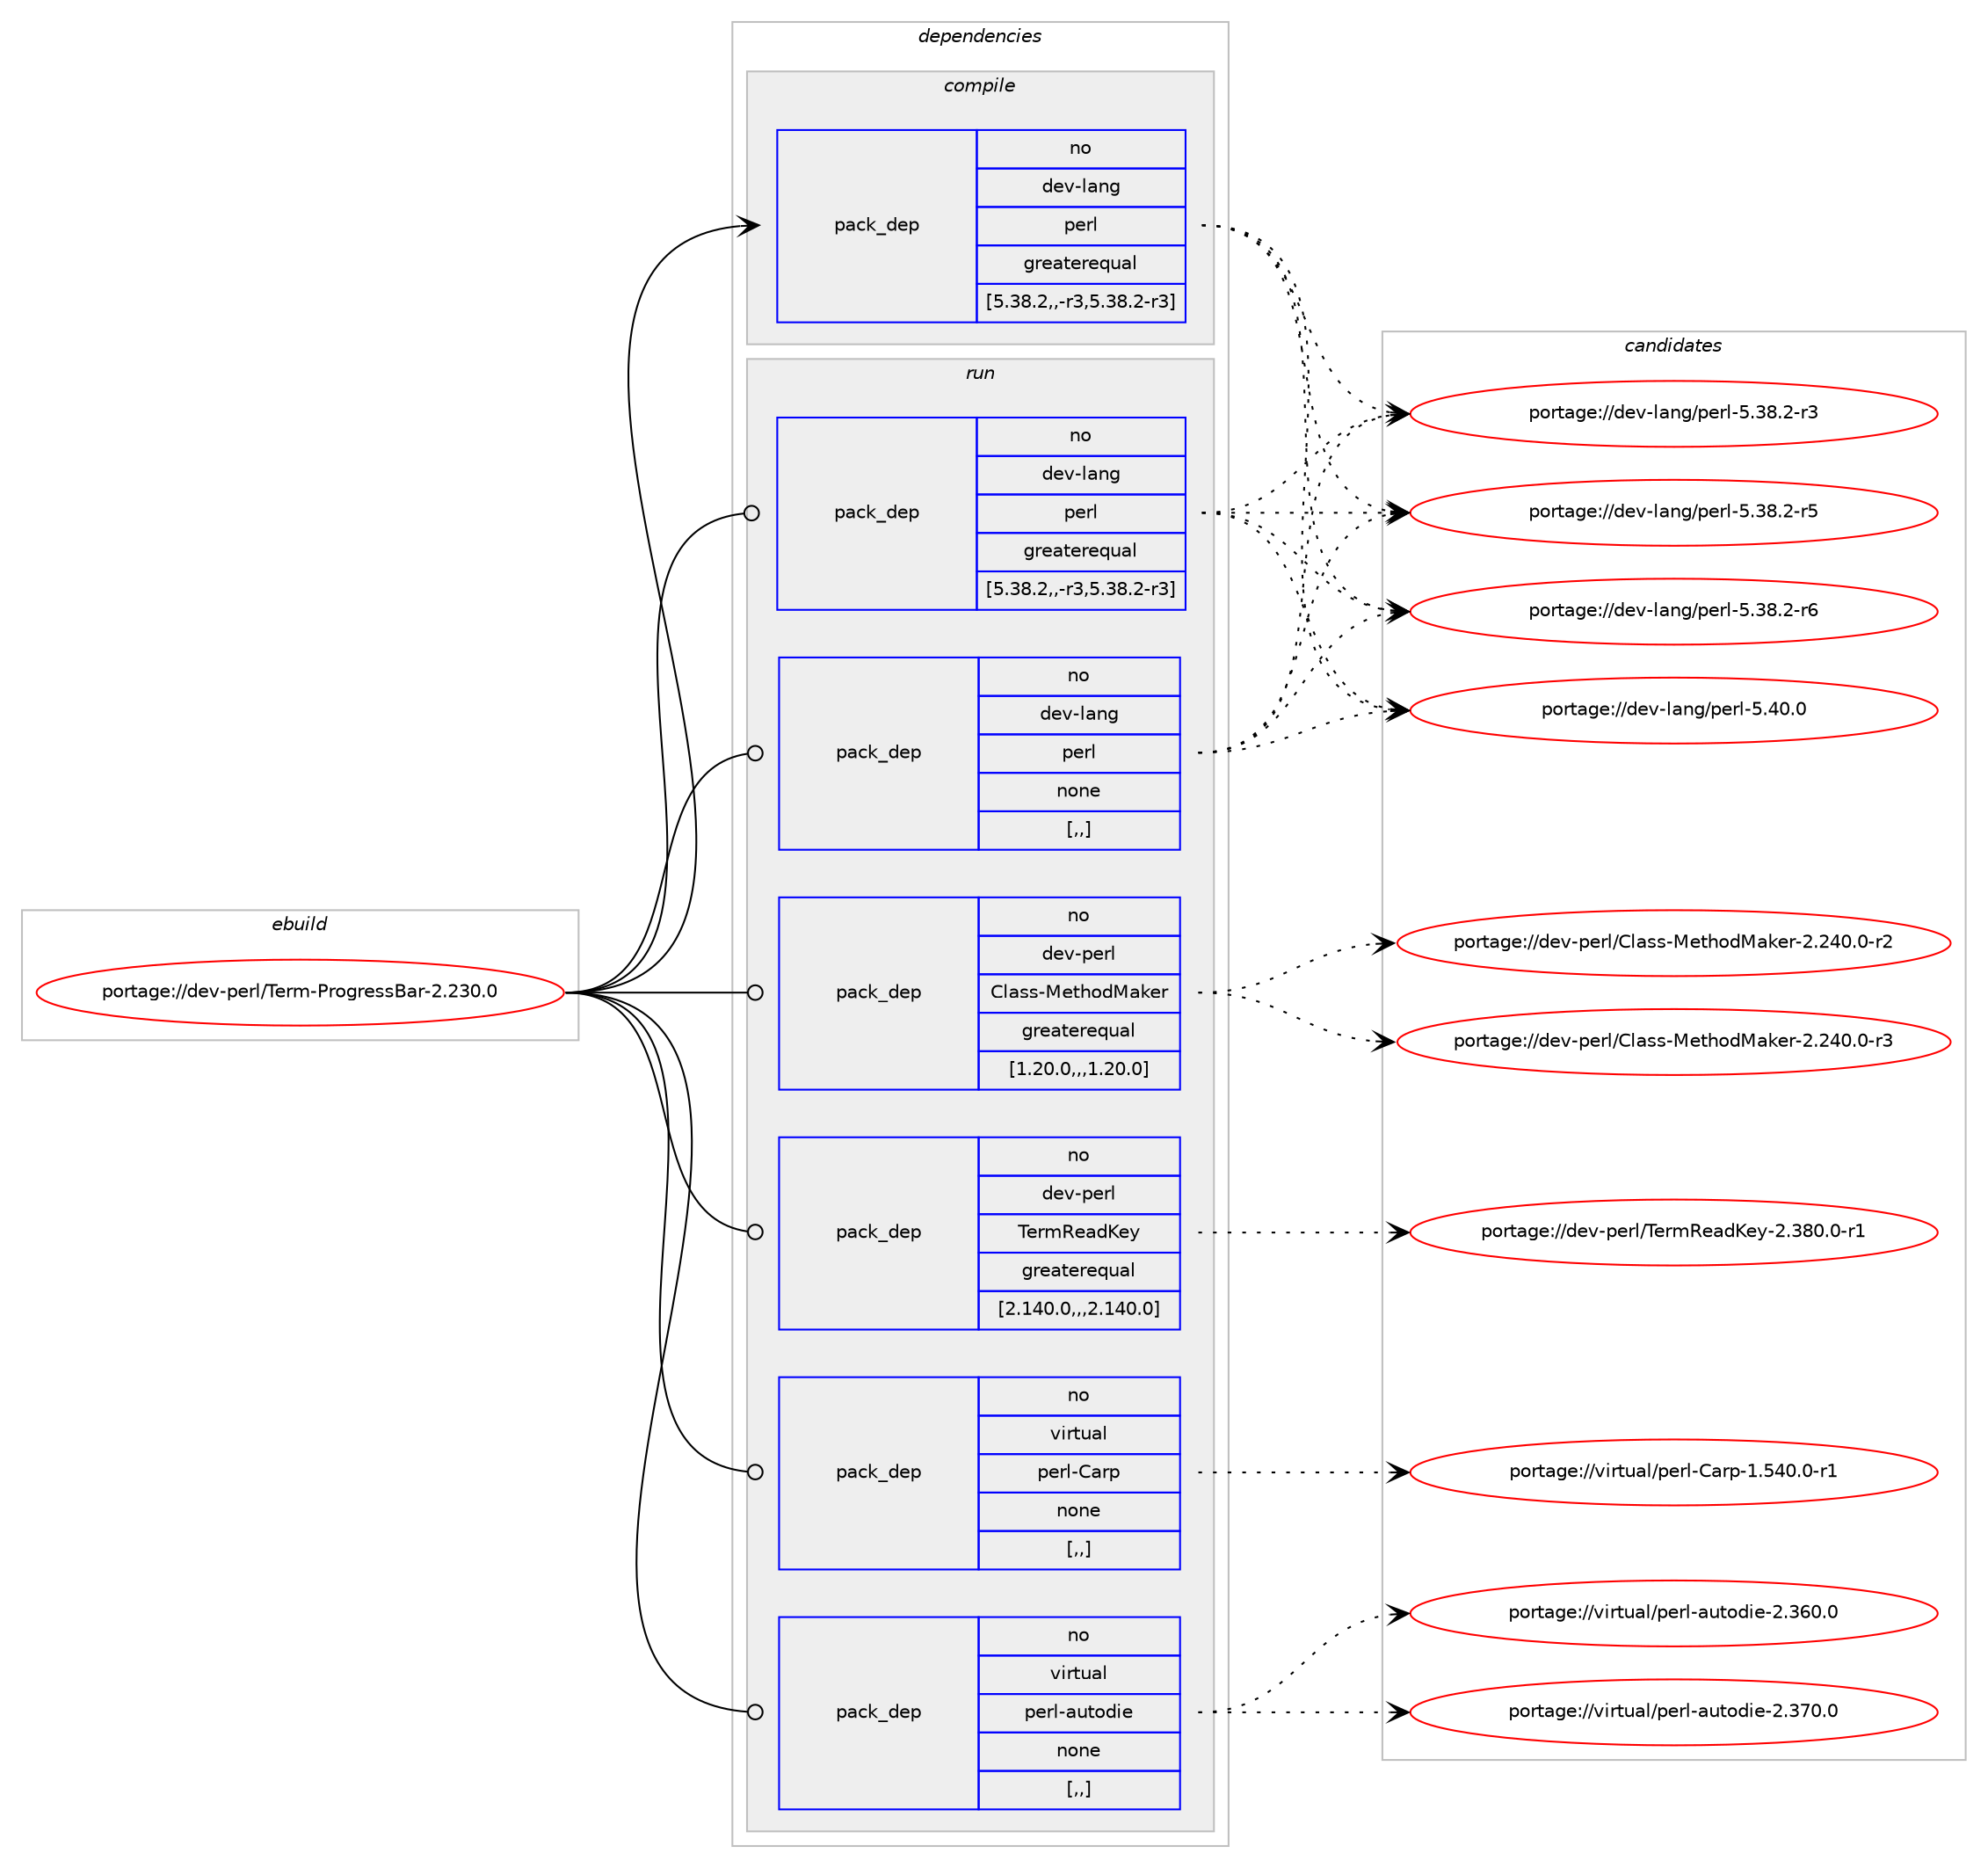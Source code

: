 digraph prolog {

# *************
# Graph options
# *************

newrank=true;
concentrate=true;
compound=true;
graph [rankdir=LR,fontname=Helvetica,fontsize=10,ranksep=1.5];#, ranksep=2.5, nodesep=0.2];
edge  [arrowhead=vee];
node  [fontname=Helvetica,fontsize=10];

# **********
# The ebuild
# **********

subgraph cluster_leftcol {
color=gray;
rank=same;
label=<<i>ebuild</i>>;
id [label="portage://dev-perl/Term-ProgressBar-2.230.0", color=red, width=4, href="../dev-perl/Term-ProgressBar-2.230.0.svg"];
}

# ****************
# The dependencies
# ****************

subgraph cluster_midcol {
color=gray;
label=<<i>dependencies</i>>;
subgraph cluster_compile {
fillcolor="#eeeeee";
style=filled;
label=<<i>compile</i>>;
subgraph pack103352 {
dependency133701 [label=<<TABLE BORDER="0" CELLBORDER="1" CELLSPACING="0" CELLPADDING="4" WIDTH="220"><TR><TD ROWSPAN="6" CELLPADDING="30">pack_dep</TD></TR><TR><TD WIDTH="110">no</TD></TR><TR><TD>dev-lang</TD></TR><TR><TD>perl</TD></TR><TR><TD>greaterequal</TD></TR><TR><TD>[5.38.2,,-r3,5.38.2-r3]</TD></TR></TABLE>>, shape=none, color=blue];
}
id:e -> dependency133701:w [weight=20,style="solid",arrowhead="vee"];
}
subgraph cluster_compileandrun {
fillcolor="#eeeeee";
style=filled;
label=<<i>compile and run</i>>;
}
subgraph cluster_run {
fillcolor="#eeeeee";
style=filled;
label=<<i>run</i>>;
subgraph pack103353 {
dependency133702 [label=<<TABLE BORDER="0" CELLBORDER="1" CELLSPACING="0" CELLPADDING="4" WIDTH="220"><TR><TD ROWSPAN="6" CELLPADDING="30">pack_dep</TD></TR><TR><TD WIDTH="110">no</TD></TR><TR><TD>dev-lang</TD></TR><TR><TD>perl</TD></TR><TR><TD>greaterequal</TD></TR><TR><TD>[5.38.2,,-r3,5.38.2-r3]</TD></TR></TABLE>>, shape=none, color=blue];
}
id:e -> dependency133702:w [weight=20,style="solid",arrowhead="odot"];
subgraph pack103354 {
dependency133703 [label=<<TABLE BORDER="0" CELLBORDER="1" CELLSPACING="0" CELLPADDING="4" WIDTH="220"><TR><TD ROWSPAN="6" CELLPADDING="30">pack_dep</TD></TR><TR><TD WIDTH="110">no</TD></TR><TR><TD>dev-lang</TD></TR><TR><TD>perl</TD></TR><TR><TD>none</TD></TR><TR><TD>[,,]</TD></TR></TABLE>>, shape=none, color=blue];
}
id:e -> dependency133703:w [weight=20,style="solid",arrowhead="odot"];
subgraph pack103355 {
dependency133704 [label=<<TABLE BORDER="0" CELLBORDER="1" CELLSPACING="0" CELLPADDING="4" WIDTH="220"><TR><TD ROWSPAN="6" CELLPADDING="30">pack_dep</TD></TR><TR><TD WIDTH="110">no</TD></TR><TR><TD>dev-perl</TD></TR><TR><TD>Class-MethodMaker</TD></TR><TR><TD>greaterequal</TD></TR><TR><TD>[1.20.0,,,1.20.0]</TD></TR></TABLE>>, shape=none, color=blue];
}
id:e -> dependency133704:w [weight=20,style="solid",arrowhead="odot"];
subgraph pack103356 {
dependency133705 [label=<<TABLE BORDER="0" CELLBORDER="1" CELLSPACING="0" CELLPADDING="4" WIDTH="220"><TR><TD ROWSPAN="6" CELLPADDING="30">pack_dep</TD></TR><TR><TD WIDTH="110">no</TD></TR><TR><TD>dev-perl</TD></TR><TR><TD>TermReadKey</TD></TR><TR><TD>greaterequal</TD></TR><TR><TD>[2.140.0,,,2.140.0]</TD></TR></TABLE>>, shape=none, color=blue];
}
id:e -> dependency133705:w [weight=20,style="solid",arrowhead="odot"];
subgraph pack103357 {
dependency133706 [label=<<TABLE BORDER="0" CELLBORDER="1" CELLSPACING="0" CELLPADDING="4" WIDTH="220"><TR><TD ROWSPAN="6" CELLPADDING="30">pack_dep</TD></TR><TR><TD WIDTH="110">no</TD></TR><TR><TD>virtual</TD></TR><TR><TD>perl-Carp</TD></TR><TR><TD>none</TD></TR><TR><TD>[,,]</TD></TR></TABLE>>, shape=none, color=blue];
}
id:e -> dependency133706:w [weight=20,style="solid",arrowhead="odot"];
subgraph pack103358 {
dependency133707 [label=<<TABLE BORDER="0" CELLBORDER="1" CELLSPACING="0" CELLPADDING="4" WIDTH="220"><TR><TD ROWSPAN="6" CELLPADDING="30">pack_dep</TD></TR><TR><TD WIDTH="110">no</TD></TR><TR><TD>virtual</TD></TR><TR><TD>perl-autodie</TD></TR><TR><TD>none</TD></TR><TR><TD>[,,]</TD></TR></TABLE>>, shape=none, color=blue];
}
id:e -> dependency133707:w [weight=20,style="solid",arrowhead="odot"];
}
}

# **************
# The candidates
# **************

subgraph cluster_choices {
rank=same;
color=gray;
label=<<i>candidates</i>>;

subgraph choice103352 {
color=black;
nodesep=1;
choice100101118451089711010347112101114108455346515646504511451 [label="portage://dev-lang/perl-5.38.2-r3", color=red, width=4,href="../dev-lang/perl-5.38.2-r3.svg"];
choice100101118451089711010347112101114108455346515646504511453 [label="portage://dev-lang/perl-5.38.2-r5", color=red, width=4,href="../dev-lang/perl-5.38.2-r5.svg"];
choice100101118451089711010347112101114108455346515646504511454 [label="portage://dev-lang/perl-5.38.2-r6", color=red, width=4,href="../dev-lang/perl-5.38.2-r6.svg"];
choice10010111845108971101034711210111410845534652484648 [label="portage://dev-lang/perl-5.40.0", color=red, width=4,href="../dev-lang/perl-5.40.0.svg"];
dependency133701:e -> choice100101118451089711010347112101114108455346515646504511451:w [style=dotted,weight="100"];
dependency133701:e -> choice100101118451089711010347112101114108455346515646504511453:w [style=dotted,weight="100"];
dependency133701:e -> choice100101118451089711010347112101114108455346515646504511454:w [style=dotted,weight="100"];
dependency133701:e -> choice10010111845108971101034711210111410845534652484648:w [style=dotted,weight="100"];
}
subgraph choice103353 {
color=black;
nodesep=1;
choice100101118451089711010347112101114108455346515646504511451 [label="portage://dev-lang/perl-5.38.2-r3", color=red, width=4,href="../dev-lang/perl-5.38.2-r3.svg"];
choice100101118451089711010347112101114108455346515646504511453 [label="portage://dev-lang/perl-5.38.2-r5", color=red, width=4,href="../dev-lang/perl-5.38.2-r5.svg"];
choice100101118451089711010347112101114108455346515646504511454 [label="portage://dev-lang/perl-5.38.2-r6", color=red, width=4,href="../dev-lang/perl-5.38.2-r6.svg"];
choice10010111845108971101034711210111410845534652484648 [label="portage://dev-lang/perl-5.40.0", color=red, width=4,href="../dev-lang/perl-5.40.0.svg"];
dependency133702:e -> choice100101118451089711010347112101114108455346515646504511451:w [style=dotted,weight="100"];
dependency133702:e -> choice100101118451089711010347112101114108455346515646504511453:w [style=dotted,weight="100"];
dependency133702:e -> choice100101118451089711010347112101114108455346515646504511454:w [style=dotted,weight="100"];
dependency133702:e -> choice10010111845108971101034711210111410845534652484648:w [style=dotted,weight="100"];
}
subgraph choice103354 {
color=black;
nodesep=1;
choice100101118451089711010347112101114108455346515646504511451 [label="portage://dev-lang/perl-5.38.2-r3", color=red, width=4,href="../dev-lang/perl-5.38.2-r3.svg"];
choice100101118451089711010347112101114108455346515646504511453 [label="portage://dev-lang/perl-5.38.2-r5", color=red, width=4,href="../dev-lang/perl-5.38.2-r5.svg"];
choice100101118451089711010347112101114108455346515646504511454 [label="portage://dev-lang/perl-5.38.2-r6", color=red, width=4,href="../dev-lang/perl-5.38.2-r6.svg"];
choice10010111845108971101034711210111410845534652484648 [label="portage://dev-lang/perl-5.40.0", color=red, width=4,href="../dev-lang/perl-5.40.0.svg"];
dependency133703:e -> choice100101118451089711010347112101114108455346515646504511451:w [style=dotted,weight="100"];
dependency133703:e -> choice100101118451089711010347112101114108455346515646504511453:w [style=dotted,weight="100"];
dependency133703:e -> choice100101118451089711010347112101114108455346515646504511454:w [style=dotted,weight="100"];
dependency133703:e -> choice10010111845108971101034711210111410845534652484648:w [style=dotted,weight="100"];
}
subgraph choice103355 {
color=black;
nodesep=1;
choice100101118451121011141084767108971151154577101116104111100779710710111445504650524846484511450 [label="portage://dev-perl/Class-MethodMaker-2.240.0-r2", color=red, width=4,href="../dev-perl/Class-MethodMaker-2.240.0-r2.svg"];
choice100101118451121011141084767108971151154577101116104111100779710710111445504650524846484511451 [label="portage://dev-perl/Class-MethodMaker-2.240.0-r3", color=red, width=4,href="../dev-perl/Class-MethodMaker-2.240.0-r3.svg"];
dependency133704:e -> choice100101118451121011141084767108971151154577101116104111100779710710111445504650524846484511450:w [style=dotted,weight="100"];
dependency133704:e -> choice100101118451121011141084767108971151154577101116104111100779710710111445504650524846484511451:w [style=dotted,weight="100"];
}
subgraph choice103356 {
color=black;
nodesep=1;
choice10010111845112101114108478410111410982101971007510112145504651564846484511449 [label="portage://dev-perl/TermReadKey-2.380.0-r1", color=red, width=4,href="../dev-perl/TermReadKey-2.380.0-r1.svg"];
dependency133705:e -> choice10010111845112101114108478410111410982101971007510112145504651564846484511449:w [style=dotted,weight="100"];
}
subgraph choice103357 {
color=black;
nodesep=1;
choice118105114116117971084711210111410845679711411245494653524846484511449 [label="portage://virtual/perl-Carp-1.540.0-r1", color=red, width=4,href="../virtual/perl-Carp-1.540.0-r1.svg"];
dependency133706:e -> choice118105114116117971084711210111410845679711411245494653524846484511449:w [style=dotted,weight="100"];
}
subgraph choice103358 {
color=black;
nodesep=1;
choice118105114116117971084711210111410845971171161111001051014550465154484648 [label="portage://virtual/perl-autodie-2.360.0", color=red, width=4,href="../virtual/perl-autodie-2.360.0.svg"];
choice118105114116117971084711210111410845971171161111001051014550465155484648 [label="portage://virtual/perl-autodie-2.370.0", color=red, width=4,href="../virtual/perl-autodie-2.370.0.svg"];
dependency133707:e -> choice118105114116117971084711210111410845971171161111001051014550465154484648:w [style=dotted,weight="100"];
dependency133707:e -> choice118105114116117971084711210111410845971171161111001051014550465155484648:w [style=dotted,weight="100"];
}
}

}
